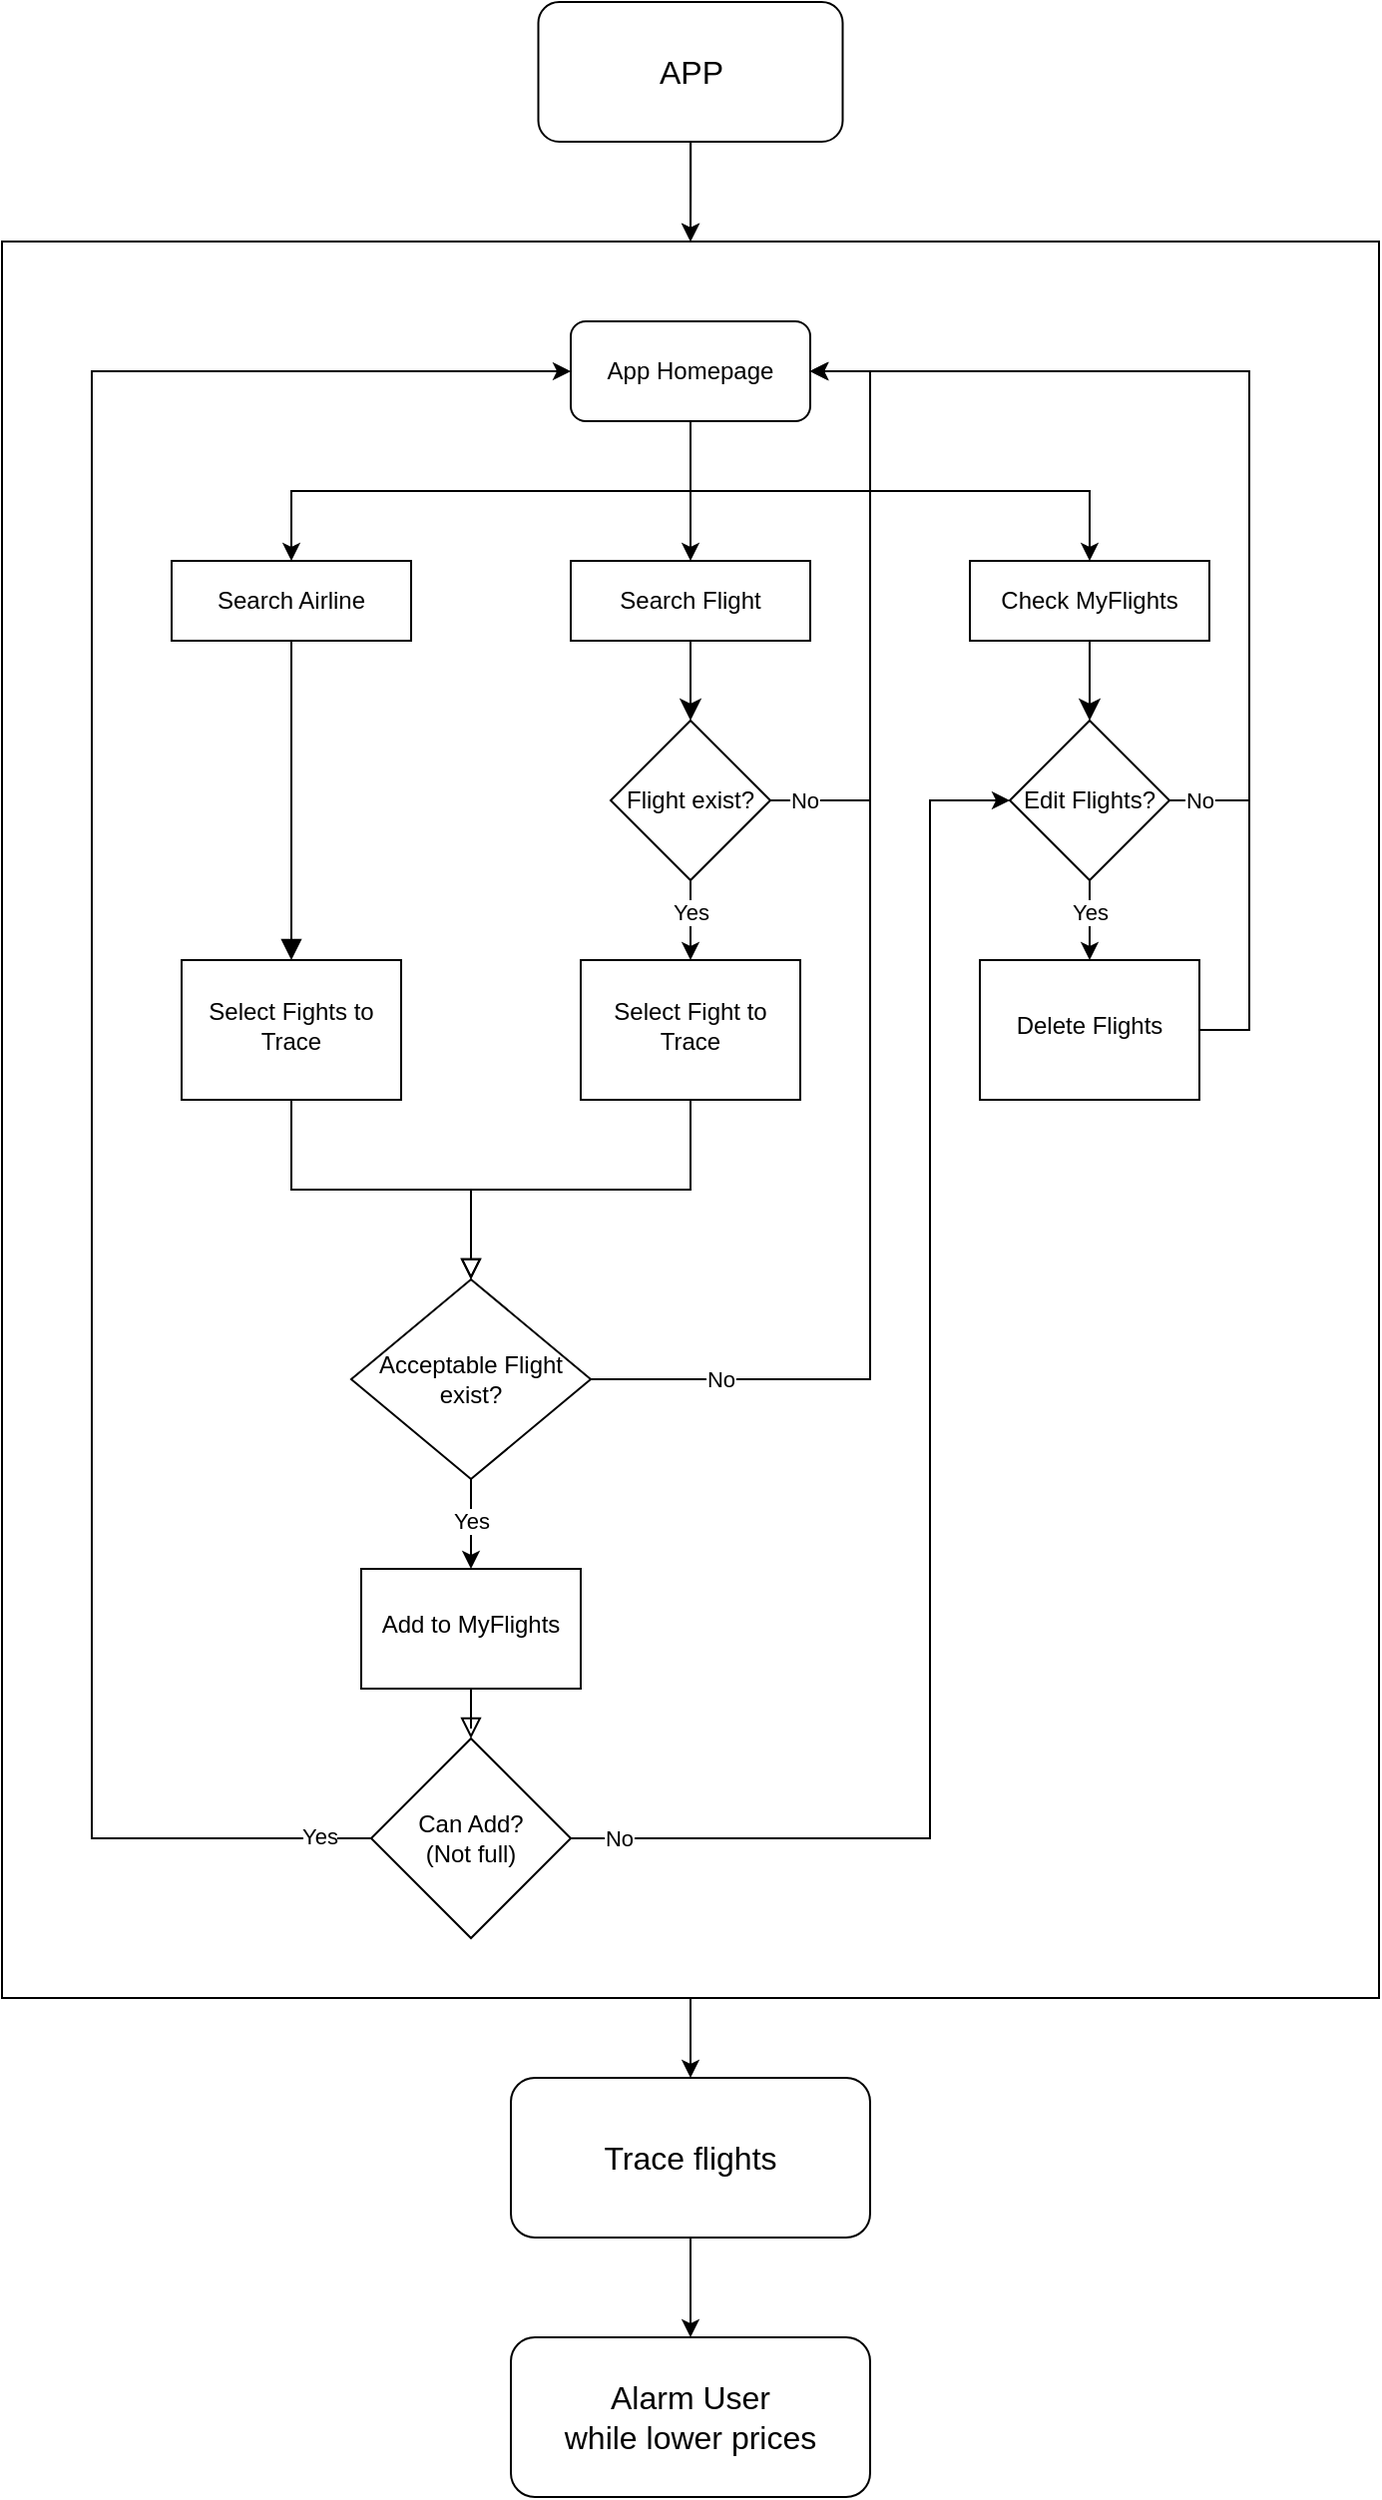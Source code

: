 <mxfile version="28.2.7">
  <diagram id="C5RBs43oDa-KdzZeNtuy" name="Page-1">
    <mxGraphModel dx="1216" dy="1804" grid="1" gridSize="10" guides="1" tooltips="1" connect="1" arrows="1" fold="1" page="1" pageScale="1" pageWidth="827" pageHeight="1169" math="0" shadow="0">
      <root>
        <mxCell id="WIyWlLk6GJQsqaUBKTNV-0" />
        <mxCell id="WIyWlLk6GJQsqaUBKTNV-1" parent="WIyWlLk6GJQsqaUBKTNV-0" />
        <mxCell id="SkDaoDxHfeAJLj6Fd8Jc-85" style="edgeStyle=orthogonalEdgeStyle;rounded=0;orthogonalLoop=1;jettySize=auto;html=1;entryX=0.5;entryY=0;entryDx=0;entryDy=0;" edge="1" parent="WIyWlLk6GJQsqaUBKTNV-1" source="SkDaoDxHfeAJLj6Fd8Jc-83" target="WIyWlLk6GJQsqaUBKTNV-11">
          <mxGeometry relative="1" as="geometry" />
        </mxCell>
        <mxCell id="SkDaoDxHfeAJLj6Fd8Jc-83" value="" style="rounded=0;whiteSpace=wrap;html=1;" vertex="1" parent="WIyWlLk6GJQsqaUBKTNV-1">
          <mxGeometry x="105" y="-80" width="690" height="880" as="geometry" />
        </mxCell>
        <mxCell id="WIyWlLk6GJQsqaUBKTNV-2" value="" style="rounded=0;html=1;jettySize=auto;orthogonalLoop=1;fontSize=11;endArrow=block;endFill=1;endSize=8;strokeWidth=1;shadow=0;labelBackgroundColor=none;edgeStyle=orthogonalEdgeStyle;" parent="WIyWlLk6GJQsqaUBKTNV-1" source="WIyWlLk6GJQsqaUBKTNV-3" target="WIyWlLk6GJQsqaUBKTNV-6" edge="1">
          <mxGeometry relative="1" as="geometry" />
        </mxCell>
        <mxCell id="WIyWlLk6GJQsqaUBKTNV-3" value="Search Airline" style="rounded=0;whiteSpace=wrap;html=1;fontSize=12;glass=0;strokeWidth=1;shadow=0;" parent="WIyWlLk6GJQsqaUBKTNV-1" vertex="1">
          <mxGeometry x="190" y="80" width="120" height="40" as="geometry" />
        </mxCell>
        <mxCell id="WIyWlLk6GJQsqaUBKTNV-4" value="" style="rounded=0;html=1;jettySize=auto;orthogonalLoop=1;fontSize=11;endArrow=block;endFill=0;endSize=8;strokeWidth=1;shadow=0;labelBackgroundColor=none;edgeStyle=orthogonalEdgeStyle;exitX=0.5;exitY=1;exitDx=0;exitDy=0;" parent="WIyWlLk6GJQsqaUBKTNV-1" source="WIyWlLk6GJQsqaUBKTNV-6" target="SkDaoDxHfeAJLj6Fd8Jc-44" edge="1">
          <mxGeometry x="0.55" y="35" relative="1" as="geometry">
            <mxPoint as="offset" />
          </mxGeometry>
        </mxCell>
        <mxCell id="WIyWlLk6GJQsqaUBKTNV-6" value="Select Fights to Trace" style="rounded=0;whiteSpace=wrap;html=1;shadow=0;fontFamily=Helvetica;fontSize=12;align=center;strokeWidth=1;spacing=6;spacingTop=-4;" parent="WIyWlLk6GJQsqaUBKTNV-1" vertex="1">
          <mxGeometry x="195" y="280" width="110" height="70" as="geometry" />
        </mxCell>
        <mxCell id="WIyWlLk6GJQsqaUBKTNV-8" value="" style="rounded=0;html=1;jettySize=auto;orthogonalLoop=1;fontSize=11;endArrow=block;endFill=0;endSize=8;strokeWidth=1;shadow=0;labelBackgroundColor=none;edgeStyle=orthogonalEdgeStyle;entryX=0.5;entryY=0;entryDx=0;entryDy=0;" parent="WIyWlLk6GJQsqaUBKTNV-1" source="WIyWlLk6GJQsqaUBKTNV-10" target="SkDaoDxHfeAJLj6Fd8Jc-54" edge="1">
          <mxGeometry x="0.333" y="20" relative="1" as="geometry">
            <mxPoint as="offset" />
          </mxGeometry>
        </mxCell>
        <mxCell id="WIyWlLk6GJQsqaUBKTNV-10" value="Add to MyFlights" style="rounded=0;whiteSpace=wrap;html=1;shadow=0;fontFamily=Helvetica;fontSize=12;align=center;strokeWidth=1;spacing=6;spacingTop=-4;" parent="WIyWlLk6GJQsqaUBKTNV-1" vertex="1">
          <mxGeometry x="285" y="585" width="110" height="60" as="geometry" />
        </mxCell>
        <mxCell id="SkDaoDxHfeAJLj6Fd8Jc-88" style="edgeStyle=orthogonalEdgeStyle;rounded=0;orthogonalLoop=1;jettySize=auto;html=1;exitX=0.5;exitY=1;exitDx=0;exitDy=0;entryX=0.5;entryY=0;entryDx=0;entryDy=0;" edge="1" parent="WIyWlLk6GJQsqaUBKTNV-1" source="WIyWlLk6GJQsqaUBKTNV-11" target="SkDaoDxHfeAJLj6Fd8Jc-87">
          <mxGeometry relative="1" as="geometry" />
        </mxCell>
        <mxCell id="WIyWlLk6GJQsqaUBKTNV-11" value="&lt;font style=&quot;font-size: 16px;&quot;&gt;Trace flights&lt;/font&gt;" style="rounded=1;whiteSpace=wrap;html=1;fontSize=12;glass=0;strokeWidth=1;shadow=0;" parent="WIyWlLk6GJQsqaUBKTNV-1" vertex="1">
          <mxGeometry x="360" y="840" width="180" height="80" as="geometry" />
        </mxCell>
        <mxCell id="SkDaoDxHfeAJLj6Fd8Jc-2" value="" style="rounded=0;html=1;jettySize=auto;orthogonalLoop=1;fontSize=11;endArrow=classic;endFill=1;endSize=8;strokeWidth=1;shadow=0;labelBackgroundColor=none;edgeStyle=orthogonalEdgeStyle;" edge="1" parent="WIyWlLk6GJQsqaUBKTNV-1" source="SkDaoDxHfeAJLj6Fd8Jc-3" target="SkDaoDxHfeAJLj6Fd8Jc-39">
          <mxGeometry relative="1" as="geometry" />
        </mxCell>
        <mxCell id="SkDaoDxHfeAJLj6Fd8Jc-3" value="Search Flight" style="rounded=0;whiteSpace=wrap;html=1;fontSize=12;glass=0;strokeWidth=1;shadow=0;" vertex="1" parent="WIyWlLk6GJQsqaUBKTNV-1">
          <mxGeometry x="390" y="80" width="120" height="40" as="geometry" />
        </mxCell>
        <mxCell id="SkDaoDxHfeAJLj6Fd8Jc-27" style="edgeStyle=orthogonalEdgeStyle;rounded=0;orthogonalLoop=1;jettySize=auto;html=1;exitX=0.5;exitY=1;exitDx=0;exitDy=0;endArrow=block;endFill=0;endSize=8;entryX=0.5;entryY=0;entryDx=0;entryDy=0;" edge="1" parent="WIyWlLk6GJQsqaUBKTNV-1" source="SkDaoDxHfeAJLj6Fd8Jc-7" target="SkDaoDxHfeAJLj6Fd8Jc-44">
          <mxGeometry relative="1" as="geometry">
            <mxPoint x="340" y="510" as="targetPoint" />
          </mxGeometry>
        </mxCell>
        <mxCell id="SkDaoDxHfeAJLj6Fd8Jc-7" value="Select Fight to Trace" style="rounded=0;whiteSpace=wrap;html=1;shadow=0;fontFamily=Helvetica;fontSize=12;align=center;strokeWidth=1;spacing=6;spacingTop=-4;" vertex="1" parent="WIyWlLk6GJQsqaUBKTNV-1">
          <mxGeometry x="395" y="280" width="110" height="70" as="geometry" />
        </mxCell>
        <mxCell id="SkDaoDxHfeAJLj6Fd8Jc-37" style="edgeStyle=orthogonalEdgeStyle;rounded=0;orthogonalLoop=1;jettySize=auto;html=1;exitX=0.5;exitY=1;exitDx=0;exitDy=0;entryX=0.5;entryY=0;entryDx=0;entryDy=0;" edge="1" parent="WIyWlLk6GJQsqaUBKTNV-1" source="SkDaoDxHfeAJLj6Fd8Jc-33" target="WIyWlLk6GJQsqaUBKTNV-3">
          <mxGeometry relative="1" as="geometry" />
        </mxCell>
        <mxCell id="SkDaoDxHfeAJLj6Fd8Jc-38" style="edgeStyle=orthogonalEdgeStyle;rounded=0;orthogonalLoop=1;jettySize=auto;html=1;exitX=0.5;exitY=1;exitDx=0;exitDy=0;entryX=0.5;entryY=0;entryDx=0;entryDy=0;" edge="1" parent="WIyWlLk6GJQsqaUBKTNV-1" source="SkDaoDxHfeAJLj6Fd8Jc-33" target="SkDaoDxHfeAJLj6Fd8Jc-3">
          <mxGeometry relative="1" as="geometry" />
        </mxCell>
        <mxCell id="SkDaoDxHfeAJLj6Fd8Jc-78" style="edgeStyle=orthogonalEdgeStyle;rounded=0;orthogonalLoop=1;jettySize=auto;html=1;exitX=0.5;exitY=1;exitDx=0;exitDy=0;entryX=0.5;entryY=0;entryDx=0;entryDy=0;" edge="1" parent="WIyWlLk6GJQsqaUBKTNV-1" source="SkDaoDxHfeAJLj6Fd8Jc-33" target="SkDaoDxHfeAJLj6Fd8Jc-59">
          <mxGeometry relative="1" as="geometry" />
        </mxCell>
        <mxCell id="SkDaoDxHfeAJLj6Fd8Jc-33" value="App Homepage" style="rounded=1;whiteSpace=wrap;html=1;fontSize=12;glass=0;strokeWidth=1;shadow=0;" vertex="1" parent="WIyWlLk6GJQsqaUBKTNV-1">
          <mxGeometry x="390" y="-40" width="120" height="50" as="geometry" />
        </mxCell>
        <mxCell id="SkDaoDxHfeAJLj6Fd8Jc-42" style="edgeStyle=orthogonalEdgeStyle;rounded=0;orthogonalLoop=1;jettySize=auto;html=1;exitX=0.5;exitY=1;exitDx=0;exitDy=0;entryX=0.5;entryY=0;entryDx=0;entryDy=0;" edge="1" parent="WIyWlLk6GJQsqaUBKTNV-1" source="SkDaoDxHfeAJLj6Fd8Jc-39" target="SkDaoDxHfeAJLj6Fd8Jc-7">
          <mxGeometry relative="1" as="geometry" />
        </mxCell>
        <mxCell id="SkDaoDxHfeAJLj6Fd8Jc-43" value="Yes" style="edgeLabel;html=1;align=center;verticalAlign=middle;resizable=0;points=[];" vertex="1" connectable="0" parent="SkDaoDxHfeAJLj6Fd8Jc-42">
          <mxGeometry x="-0.191" relative="1" as="geometry">
            <mxPoint as="offset" />
          </mxGeometry>
        </mxCell>
        <mxCell id="SkDaoDxHfeAJLj6Fd8Jc-47" style="edgeStyle=orthogonalEdgeStyle;rounded=0;orthogonalLoop=1;jettySize=auto;html=1;exitX=1;exitY=0.5;exitDx=0;exitDy=0;entryX=1;entryY=0.5;entryDx=0;entryDy=0;" edge="1" parent="WIyWlLk6GJQsqaUBKTNV-1" source="SkDaoDxHfeAJLj6Fd8Jc-39" target="SkDaoDxHfeAJLj6Fd8Jc-33">
          <mxGeometry relative="1" as="geometry">
            <Array as="points">
              <mxPoint x="540" y="200" />
              <mxPoint x="540" y="-15" />
            </Array>
          </mxGeometry>
        </mxCell>
        <mxCell id="SkDaoDxHfeAJLj6Fd8Jc-79" value="No" style="edgeLabel;html=1;align=center;verticalAlign=middle;resizable=0;points=[];" vertex="1" connectable="0" parent="SkDaoDxHfeAJLj6Fd8Jc-47">
          <mxGeometry x="-0.888" relative="1" as="geometry">
            <mxPoint as="offset" />
          </mxGeometry>
        </mxCell>
        <mxCell id="SkDaoDxHfeAJLj6Fd8Jc-39" value="Flight exist?" style="rhombus;whiteSpace=wrap;html=1;" vertex="1" parent="WIyWlLk6GJQsqaUBKTNV-1">
          <mxGeometry x="410" y="160" width="80" height="80" as="geometry" />
        </mxCell>
        <mxCell id="SkDaoDxHfeAJLj6Fd8Jc-49" style="edgeStyle=orthogonalEdgeStyle;rounded=0;orthogonalLoop=1;jettySize=auto;html=1;exitX=1;exitY=0.5;exitDx=0;exitDy=0;entryX=1;entryY=0.5;entryDx=0;entryDy=0;" edge="1" parent="WIyWlLk6GJQsqaUBKTNV-1" source="SkDaoDxHfeAJLj6Fd8Jc-44" target="SkDaoDxHfeAJLj6Fd8Jc-33">
          <mxGeometry relative="1" as="geometry">
            <Array as="points">
              <mxPoint x="540" y="490" />
              <mxPoint x="540" y="-15" />
            </Array>
          </mxGeometry>
        </mxCell>
        <mxCell id="SkDaoDxHfeAJLj6Fd8Jc-50" value="No" style="edgeLabel;html=1;align=center;verticalAlign=middle;resizable=0;points=[];" vertex="1" connectable="0" parent="SkDaoDxHfeAJLj6Fd8Jc-49">
          <mxGeometry x="-0.86" y="1" relative="1" as="geometry">
            <mxPoint x="17" y="1" as="offset" />
          </mxGeometry>
        </mxCell>
        <mxCell id="SkDaoDxHfeAJLj6Fd8Jc-52" style="edgeStyle=orthogonalEdgeStyle;rounded=0;orthogonalLoop=1;jettySize=auto;html=1;exitX=0.5;exitY=1;exitDx=0;exitDy=0;entryX=0.5;entryY=0;entryDx=0;entryDy=0;" edge="1" parent="WIyWlLk6GJQsqaUBKTNV-1" source="SkDaoDxHfeAJLj6Fd8Jc-44" target="WIyWlLk6GJQsqaUBKTNV-10">
          <mxGeometry relative="1" as="geometry" />
        </mxCell>
        <mxCell id="SkDaoDxHfeAJLj6Fd8Jc-53" value="Yes" style="edgeLabel;html=1;align=center;verticalAlign=middle;resizable=0;points=[];" vertex="1" connectable="0" parent="SkDaoDxHfeAJLj6Fd8Jc-52">
          <mxGeometry x="-0.267" relative="1" as="geometry">
            <mxPoint y="4" as="offset" />
          </mxGeometry>
        </mxCell>
        <mxCell id="SkDaoDxHfeAJLj6Fd8Jc-44" value="Acceptable Flight exist?" style="rhombus;whiteSpace=wrap;html=1;" vertex="1" parent="WIyWlLk6GJQsqaUBKTNV-1">
          <mxGeometry x="280" y="440" width="120" height="100" as="geometry" />
        </mxCell>
        <mxCell id="SkDaoDxHfeAJLj6Fd8Jc-55" style="edgeStyle=orthogonalEdgeStyle;rounded=0;orthogonalLoop=1;jettySize=auto;html=1;entryX=0;entryY=0.5;entryDx=0;entryDy=0;" edge="1" parent="WIyWlLk6GJQsqaUBKTNV-1" source="SkDaoDxHfeAJLj6Fd8Jc-54" target="SkDaoDxHfeAJLj6Fd8Jc-33">
          <mxGeometry relative="1" as="geometry">
            <Array as="points">
              <mxPoint x="150" y="720" />
              <mxPoint x="150" y="-15" />
            </Array>
          </mxGeometry>
        </mxCell>
        <mxCell id="SkDaoDxHfeAJLj6Fd8Jc-77" value="Yes" style="edgeLabel;html=1;align=center;verticalAlign=middle;resizable=0;points=[];" vertex="1" connectable="0" parent="SkDaoDxHfeAJLj6Fd8Jc-55">
          <mxGeometry x="-0.953" y="-1" relative="1" as="geometry">
            <mxPoint as="offset" />
          </mxGeometry>
        </mxCell>
        <mxCell id="SkDaoDxHfeAJLj6Fd8Jc-70" style="edgeStyle=orthogonalEdgeStyle;rounded=0;orthogonalLoop=1;jettySize=auto;html=1;exitX=1;exitY=0.5;exitDx=0;exitDy=0;entryX=0;entryY=0.5;entryDx=0;entryDy=0;" edge="1" parent="WIyWlLk6GJQsqaUBKTNV-1" source="SkDaoDxHfeAJLj6Fd8Jc-54" target="SkDaoDxHfeAJLj6Fd8Jc-66">
          <mxGeometry relative="1" as="geometry">
            <mxPoint x="440" y="720" as="targetPoint" />
            <Array as="points">
              <mxPoint x="570" y="720" />
              <mxPoint x="570" y="200" />
            </Array>
          </mxGeometry>
        </mxCell>
        <mxCell id="SkDaoDxHfeAJLj6Fd8Jc-76" value="No" style="edgeLabel;html=1;align=center;verticalAlign=middle;resizable=0;points=[];" vertex="1" connectable="0" parent="SkDaoDxHfeAJLj6Fd8Jc-70">
          <mxGeometry x="-0.958" y="1" relative="1" as="geometry">
            <mxPoint x="8" y="1" as="offset" />
          </mxGeometry>
        </mxCell>
        <mxCell id="SkDaoDxHfeAJLj6Fd8Jc-54" value="Can Add?&lt;br&gt;(Not full)" style="rhombus;whiteSpace=wrap;html=1;" vertex="1" parent="WIyWlLk6GJQsqaUBKTNV-1">
          <mxGeometry x="290" y="670" width="100" height="100" as="geometry" />
        </mxCell>
        <mxCell id="SkDaoDxHfeAJLj6Fd8Jc-58" value="" style="rounded=0;html=1;jettySize=auto;orthogonalLoop=1;fontSize=11;endArrow=classic;endFill=1;endSize=8;strokeWidth=1;shadow=0;labelBackgroundColor=none;edgeStyle=orthogonalEdgeStyle;entryX=0.5;entryY=0;entryDx=0;entryDy=0;" edge="1" parent="WIyWlLk6GJQsqaUBKTNV-1" source="SkDaoDxHfeAJLj6Fd8Jc-59" target="SkDaoDxHfeAJLj6Fd8Jc-66">
          <mxGeometry relative="1" as="geometry">
            <mxPoint x="660" y="240" as="targetPoint" />
          </mxGeometry>
        </mxCell>
        <mxCell id="SkDaoDxHfeAJLj6Fd8Jc-59" value="Check MyFlights" style="rounded=0;whiteSpace=wrap;html=1;fontSize=12;glass=0;strokeWidth=1;shadow=0;" vertex="1" parent="WIyWlLk6GJQsqaUBKTNV-1">
          <mxGeometry x="590" y="80" width="120" height="40" as="geometry" />
        </mxCell>
        <mxCell id="SkDaoDxHfeAJLj6Fd8Jc-80" style="edgeStyle=orthogonalEdgeStyle;rounded=0;orthogonalLoop=1;jettySize=auto;html=1;exitX=1;exitY=0.5;exitDx=0;exitDy=0;entryX=1;entryY=0.5;entryDx=0;entryDy=0;" edge="1" parent="WIyWlLk6GJQsqaUBKTNV-1" source="SkDaoDxHfeAJLj6Fd8Jc-62" target="SkDaoDxHfeAJLj6Fd8Jc-33">
          <mxGeometry relative="1" as="geometry">
            <Array as="points">
              <mxPoint x="730" y="315" />
              <mxPoint x="730" y="-15" />
            </Array>
          </mxGeometry>
        </mxCell>
        <mxCell id="SkDaoDxHfeAJLj6Fd8Jc-62" value="Delete Flights" style="rounded=0;whiteSpace=wrap;html=1;shadow=0;fontFamily=Helvetica;fontSize=12;align=center;strokeWidth=1;spacing=6;spacingTop=-4;" vertex="1" parent="WIyWlLk6GJQsqaUBKTNV-1">
          <mxGeometry x="595" y="280" width="110" height="70" as="geometry" />
        </mxCell>
        <mxCell id="SkDaoDxHfeAJLj6Fd8Jc-63" style="edgeStyle=orthogonalEdgeStyle;rounded=0;orthogonalLoop=1;jettySize=auto;html=1;exitX=0.5;exitY=1;exitDx=0;exitDy=0;entryX=0.5;entryY=0;entryDx=0;entryDy=0;" edge="1" parent="WIyWlLk6GJQsqaUBKTNV-1" source="SkDaoDxHfeAJLj6Fd8Jc-66" target="SkDaoDxHfeAJLj6Fd8Jc-62">
          <mxGeometry relative="1" as="geometry">
            <mxPoint x="570" y="270" as="targetPoint" />
          </mxGeometry>
        </mxCell>
        <mxCell id="SkDaoDxHfeAJLj6Fd8Jc-64" value="Yes" style="edgeLabel;html=1;align=center;verticalAlign=middle;resizable=0;points=[];" vertex="1" connectable="0" parent="SkDaoDxHfeAJLj6Fd8Jc-63">
          <mxGeometry x="-0.191" relative="1" as="geometry">
            <mxPoint as="offset" />
          </mxGeometry>
        </mxCell>
        <mxCell id="SkDaoDxHfeAJLj6Fd8Jc-67" style="edgeStyle=orthogonalEdgeStyle;rounded=0;orthogonalLoop=1;jettySize=auto;html=1;entryX=1;entryY=0.5;entryDx=0;entryDy=0;" edge="1" parent="WIyWlLk6GJQsqaUBKTNV-1" source="SkDaoDxHfeAJLj6Fd8Jc-66" target="SkDaoDxHfeAJLj6Fd8Jc-33">
          <mxGeometry relative="1" as="geometry">
            <Array as="points">
              <mxPoint x="730" y="200" />
              <mxPoint x="730" y="-15" />
            </Array>
          </mxGeometry>
        </mxCell>
        <mxCell id="SkDaoDxHfeAJLj6Fd8Jc-68" value="No" style="edgeLabel;html=1;align=center;verticalAlign=middle;resizable=0;points=[];" vertex="1" connectable="0" parent="SkDaoDxHfeAJLj6Fd8Jc-67">
          <mxGeometry x="-0.942" y="1" relative="1" as="geometry">
            <mxPoint x="1" y="1" as="offset" />
          </mxGeometry>
        </mxCell>
        <mxCell id="SkDaoDxHfeAJLj6Fd8Jc-66" value="Edit Flights?" style="rhombus;whiteSpace=wrap;html=1;" vertex="1" parent="WIyWlLk6GJQsqaUBKTNV-1">
          <mxGeometry x="610" y="160" width="80" height="80" as="geometry" />
        </mxCell>
        <mxCell id="SkDaoDxHfeAJLj6Fd8Jc-84" style="edgeStyle=orthogonalEdgeStyle;rounded=0;orthogonalLoop=1;jettySize=auto;html=1;entryX=0.5;entryY=0;entryDx=0;entryDy=0;" edge="1" parent="WIyWlLk6GJQsqaUBKTNV-1" source="SkDaoDxHfeAJLj6Fd8Jc-81" target="SkDaoDxHfeAJLj6Fd8Jc-83">
          <mxGeometry relative="1" as="geometry" />
        </mxCell>
        <mxCell id="SkDaoDxHfeAJLj6Fd8Jc-86" style="edgeStyle=orthogonalEdgeStyle;rounded=0;orthogonalLoop=1;jettySize=auto;html=1;entryX=0.5;entryY=0;entryDx=0;entryDy=0;" edge="1" parent="WIyWlLk6GJQsqaUBKTNV-1" source="SkDaoDxHfeAJLj6Fd8Jc-81" target="SkDaoDxHfeAJLj6Fd8Jc-83">
          <mxGeometry relative="1" as="geometry" />
        </mxCell>
        <mxCell id="SkDaoDxHfeAJLj6Fd8Jc-81" value="&lt;font style=&quot;font-size: 16px;&quot;&gt;APP&lt;/font&gt;" style="rounded=1;whiteSpace=wrap;html=1;" vertex="1" parent="WIyWlLk6GJQsqaUBKTNV-1">
          <mxGeometry x="373.75" y="-200" width="152.5" height="70" as="geometry" />
        </mxCell>
        <mxCell id="SkDaoDxHfeAJLj6Fd8Jc-87" value="&lt;font style=&quot;font-size: 16px;&quot;&gt;Alarm User&lt;/font&gt;&lt;div&gt;&lt;font style=&quot;font-size: 16px;&quot;&gt;while lower prices&lt;/font&gt;&lt;/div&gt;" style="rounded=1;whiteSpace=wrap;html=1;fontSize=12;glass=0;strokeWidth=1;shadow=0;" vertex="1" parent="WIyWlLk6GJQsqaUBKTNV-1">
          <mxGeometry x="360" y="970" width="180" height="80" as="geometry" />
        </mxCell>
      </root>
    </mxGraphModel>
  </diagram>
</mxfile>
